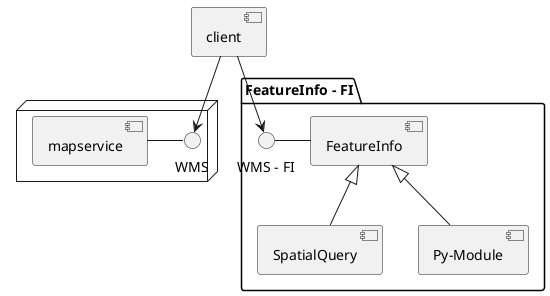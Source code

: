 @startuml
[client] as c

node {
[mapservice] as s
() WMS as si
s -right- si
}

package "FeatureInfo - FI" {
  [FeatureInfo] as fi
  [SpatialQuery] as sq
  [Py-Module] as m
  () "WMS - FI" as fii
  fii -right- fi
  
  fi <|-- sq
  fi <|-- m
}

c --> si
c --> fii
@enduml
